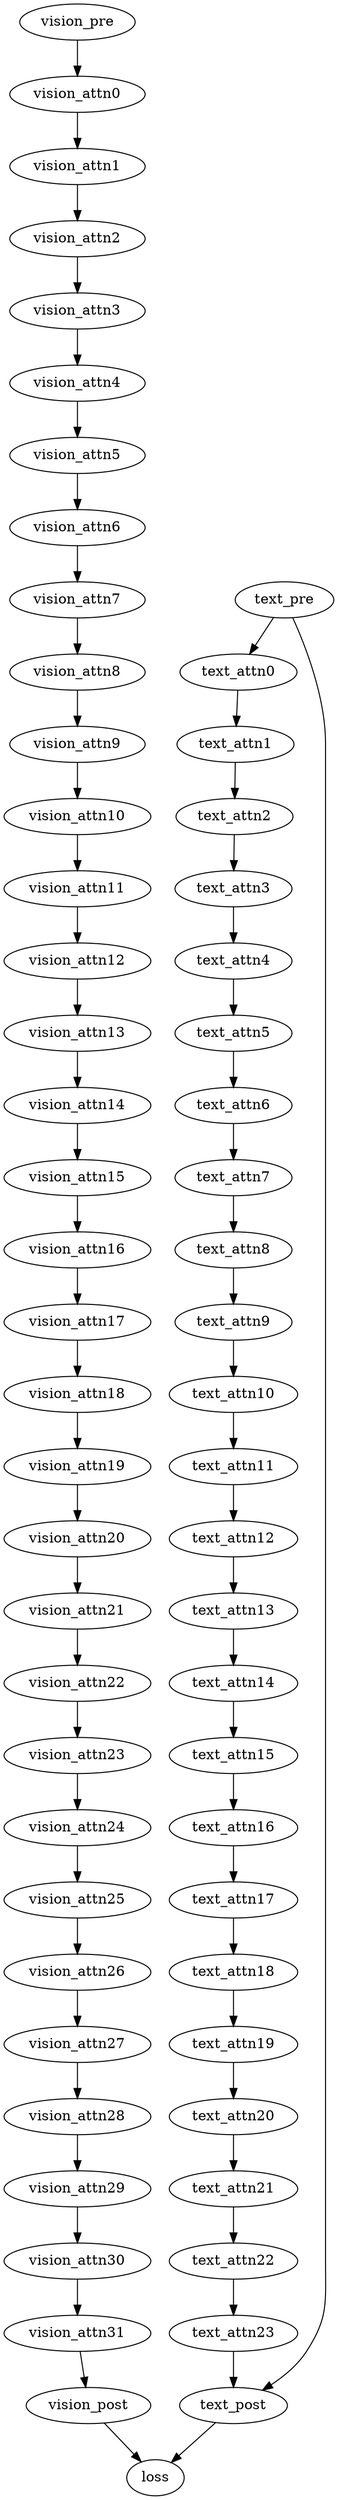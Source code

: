 digraph ViT_H_16 {
    0 [label="vision_pre"];
    1 [label="vision_attn0"];
    2 [label="vision_attn1"];
    3 [label="vision_attn2"];
    4 [label="vision_attn3"];
    5 [label="vision_attn4"];
    6 [label="vision_attn5"];
    7 [label="vision_attn6"];
    8 [label="vision_attn7"];
    9 [label="vision_attn8"];
    10 [label="vision_attn9"];
    11 [label="vision_attn10"];
    12 [label="vision_attn11"];
    13 [label="vision_attn12"];
    14 [label="vision_attn13"];
    15 [label="vision_attn14"];
    16 [label="vision_attn15"];
    17 [label="vision_attn16"];
    18 [label="vision_attn17"];
    19 [label="vision_attn18"];
    20 [label="vision_attn19"];
    21 [label="vision_attn20"];
    22 [label="vision_attn21"];
    23 [label="vision_attn22"];
    24 [label="vision_attn23"];
    25 [label="vision_attn24"];
    26 [label="vision_attn25"];
    27 [label="vision_attn26"];
    28 [label="vision_attn27"];
    29 [label="vision_attn28"];
    30 [label="vision_attn29"];
    31 [label="vision_attn30"];
    32 [label="vision_attn31"];
    33 [label="vision_post"];
    34 [label="text_pre"];
    35 [label="text_attn0"];
    36 [label="text_attn1"];
    37 [label="text_attn2"];
    38 [label="text_attn3"];
    39 [label="text_attn4"];
    40 [label="text_attn5"];
    41 [label="text_attn6"];
    42 [label="text_attn7"];
    43 [label="text_attn8"];
    44 [label="text_attn9"];
    45 [label="text_attn10"];
    46 [label="text_attn11"];
    47 [label="text_attn12"];
    48 [label="text_attn13"];
    49 [label="text_attn14"];
    50 [label="text_attn15"];
    51 [label="text_attn16"];
    52 [label="text_attn17"];
    53 [label="text_attn18"];
    54 [label="text_attn19"];
    55 [label="text_attn20"];
    56 [label="text_attn21"];
    57 [label="text_attn22"];
    58 [label="text_attn23"];    
    59 [label="text_post"];
    60 [label="loss"];
    0 -> 1 [map_out_in="0_0"];
    1 -> 2 [map_out_in="0_0"];
    2 -> 3 [map_out_in="0_0"];
    3 -> 4 [map_out_in="0_0"];
    4 -> 5 [map_out_in="0_0"];
    5 -> 6 [map_out_in="0_0"];
    6 -> 7 [map_out_in="0_0"];
    7 -> 8 [map_out_in="0_0"];
    8 -> 9 [map_out_in="0_0"];
    9 -> 10 [map_out_in="0_0"];
    10 -> 11 [map_out_in="0_0"];
    11 -> 12 [map_out_in="0_0"];
    12 -> 13 [map_out_in="0_0"];
    13 -> 14 [map_out_in="0_0"];
    14 -> 15 [map_out_in="0_0"];
    15 -> 16 [map_out_in="0_0"];
    16 -> 17 [map_out_in="0_0"];
    17 -> 18 [map_out_in="0_0"];
    18 -> 19 [map_out_in="0_0"];
    19 -> 20 [map_out_in="0_0"];
    20 -> 21 [map_out_in="0_0"];
    21 -> 22 [map_out_in="0_0"];
    22 -> 23 [map_out_in="0_0"];
    23 -> 24 [map_out_in="0_0"];
    24 -> 25 [map_out_in="0_0"];
    25 -> 26 [map_out_in="0_0"];
    26 -> 27 [map_out_in="0_0"];
    27 -> 28 [map_out_in="0_0"];
    28 -> 29 [map_out_in="0_0"];
    29 -> 30 [map_out_in="0_0"];
    30 -> 31 [map_out_in="0_0"];
    31 -> 32 [map_out_in="0_0"];
    32 -> 33 [map_out_in="0_0"];
    33 -> 60 [map_out_in="0_0"];
    34 -> 35 [map_out_in="0_0,1_1"];
    34 -> 59 [map_out_in="2_0"];
    35 -> 36 [map_out_in="0_0,1_1"];
    36 -> 37 [map_out_in="0_0,1_1"];
    37 -> 38 [map_out_in="0_0,1_1"];
    38 -> 39 [map_out_in="0_0,1_1"];
    39 -> 40 [map_out_in="0_0,1_1"];
    40 -> 41 [map_out_in="0_0,1_1"];
    41 -> 42 [map_out_in="0_0,1_1"];
    42 -> 43 [map_out_in="0_0,1_1"];
    43 -> 44 [map_out_in="0_0,1_1"];
    44 -> 45 [map_out_in="0_0,1_1"];
    45 -> 46 [map_out_in="0_0,1_1"];
    46 -> 47 [map_out_in="0_0,1_1"];
    47 -> 48 [map_out_in="0_0,1_1"];
    48 -> 49 [map_out_in="0_0,1_1"];
    49 -> 50 [map_out_in="0_0,1_1"];
    50 -> 51 [map_out_in="0_0,1_1"];
    51 -> 52 [map_out_in="0_0,1_1"];
    52 -> 53 [map_out_in="0_0,1_1"];
    53 -> 54 [map_out_in="0_0,1_1"];
    54 -> 55 [map_out_in="0_0,1_1"];
    55 -> 56 [map_out_in="0_0,1_1"];
    56 -> 57 [map_out_in="0_0,1_1"];
    57 -> 58 [map_out_in="0_0,1_1"];
    58 -> 59 [map_out_in="0_1"];
    59 -> 60 [map_out_in="0_1,1_2"];
}